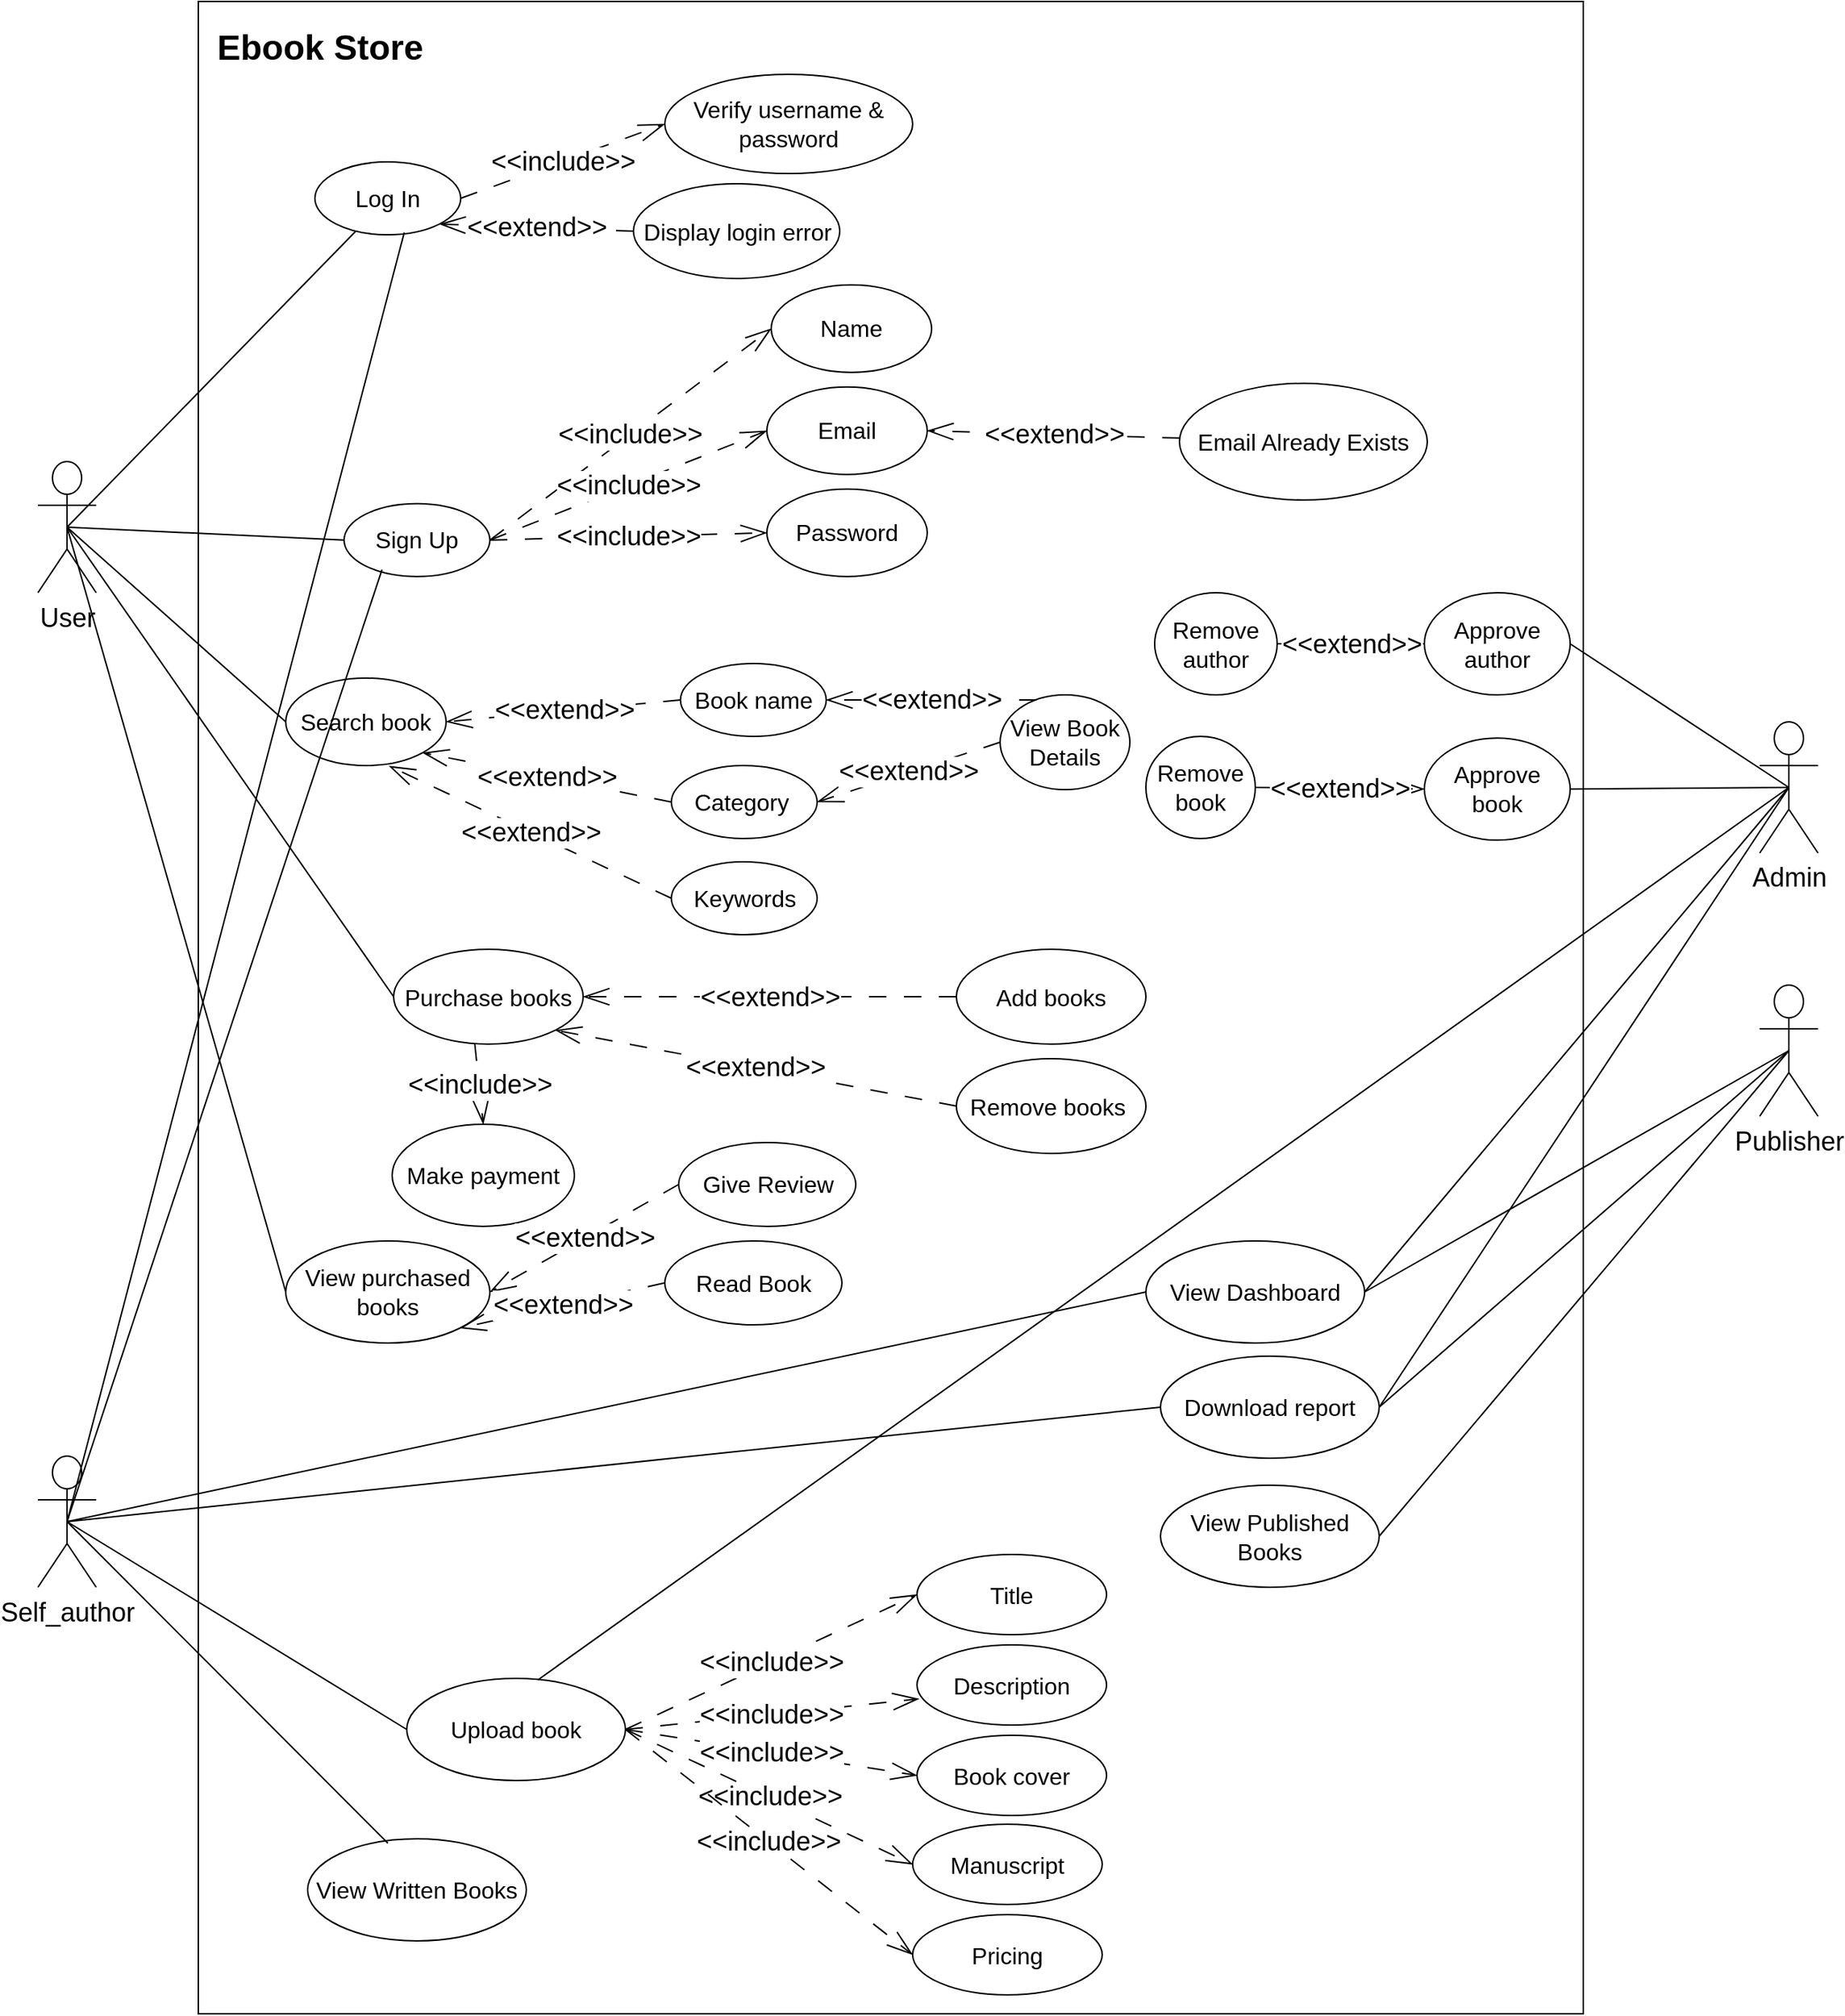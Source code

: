 <mxfile version="24.7.5">
  <diagram name="Page-1" id="ewoEDHIA1wSpUU_beEgm">
    <mxGraphModel dx="1244" dy="606" grid="1" gridSize="10" guides="1" tooltips="1" connect="1" arrows="1" fold="1" page="1" pageScale="1" pageWidth="827" pageHeight="1169" math="0" shadow="0">
      <root>
        <mxCell id="0" />
        <mxCell id="1" parent="0" />
        <mxCell id="wWqvwWIY2G9IgE8s-0Am-1" value="" style="whiteSpace=wrap;html=1;imageAspect=0;imageHeight=16;" parent="1" vertex="1">
          <mxGeometry x="150" y="170" width="950" height="1380" as="geometry" />
        </mxCell>
        <mxCell id="wWqvwWIY2G9IgE8s-0Am-3" value="Ebook Store" style="text;html=1;whiteSpace=wrap;overflow=hidden;rounded=0;fontStyle=1;spacing=3;fontSize=24;" parent="1" vertex="1">
          <mxGeometry x="160" y="180" width="220" height="30" as="geometry" />
        </mxCell>
        <mxCell id="wWqvwWIY2G9IgE8s-0Am-5" value="User" style="shape=umlActor;verticalLabelPosition=bottom;verticalAlign=top;html=1;outlineConnect=0;fontSize=18;" parent="1" vertex="1">
          <mxGeometry x="40" y="485.5" width="40" height="90" as="geometry" />
        </mxCell>
        <mxCell id="wWqvwWIY2G9IgE8s-0Am-7" value="Sign Up" style="ellipse;whiteSpace=wrap;html=1;fontSize=16;" parent="1" vertex="1">
          <mxGeometry x="250" y="514.38" width="100" height="50" as="geometry" />
        </mxCell>
        <mxCell id="wWqvwWIY2G9IgE8s-0Am-9" value="Log In" style="ellipse;whiteSpace=wrap;html=1;fontSize=16;" parent="1" vertex="1">
          <mxGeometry x="230" y="280" width="100" height="50" as="geometry" />
        </mxCell>
        <mxCell id="wWqvwWIY2G9IgE8s-0Am-10" value="Verify username &amp;amp; password" style="ellipse;whiteSpace=wrap;html=1;fontSize=16;" parent="1" vertex="1">
          <mxGeometry x="470" y="220" width="170" height="68" as="geometry" />
        </mxCell>
        <mxCell id="wWqvwWIY2G9IgE8s-0Am-11" value="Display login error" style="ellipse;whiteSpace=wrap;html=1;fontSize=16;" parent="1" vertex="1">
          <mxGeometry x="448.5" y="295" width="141.5" height="65" as="geometry" />
        </mxCell>
        <mxCell id="wWqvwWIY2G9IgE8s-0Am-13" value="&amp;lt;&amp;lt;include&amp;gt;&amp;gt;" style="endArrow=openThin;endSize=16;endFill=0;html=1;rounded=0;startFill=1;dashed=1;dashPattern=12 12;fontSize=18;entryX=0;entryY=0.5;entryDx=0;entryDy=0;exitX=1;exitY=0.5;exitDx=0;exitDy=0;strokeWidth=1;" parent="1" source="wWqvwWIY2G9IgE8s-0Am-9" target="wWqvwWIY2G9IgE8s-0Am-10" edge="1">
          <mxGeometry width="160" relative="1" as="geometry">
            <mxPoint x="320" y="329" as="sourcePoint" />
            <mxPoint x="482" y="308" as="targetPoint" />
          </mxGeometry>
        </mxCell>
        <mxCell id="wWqvwWIY2G9IgE8s-0Am-17" value="" style="endArrow=none;html=1;rounded=0;exitX=0.5;exitY=0.5;exitDx=0;exitDy=0;exitPerimeter=0;" parent="1" source="wWqvwWIY2G9IgE8s-0Am-5" target="wWqvwWIY2G9IgE8s-0Am-9" edge="1">
          <mxGeometry width="50" height="50" relative="1" as="geometry">
            <mxPoint x="60" y="388.691" as="sourcePoint" />
            <mxPoint x="160" y="308" as="targetPoint" />
          </mxGeometry>
        </mxCell>
        <mxCell id="wWqvwWIY2G9IgE8s-0Am-18" value="&amp;lt;&amp;lt;extend&amp;gt;&amp;gt;" style="endArrow=openThin;endSize=16;endFill=0;html=1;rounded=0;startFill=1;dashed=1;dashPattern=12 12;fontSize=18;entryX=1;entryY=1;entryDx=0;entryDy=0;exitX=0;exitY=0.5;exitDx=0;exitDy=0;strokeWidth=1;" parent="1" source="wWqvwWIY2G9IgE8s-0Am-11" target="wWqvwWIY2G9IgE8s-0Am-9" edge="1">
          <mxGeometry width="160" relative="1" as="geometry">
            <mxPoint x="548" y="418" as="sourcePoint" />
            <mxPoint x="398" y="489" as="targetPoint" />
          </mxGeometry>
        </mxCell>
        <mxCell id="wWqvwWIY2G9IgE8s-0Am-20" value="Email" style="ellipse;whiteSpace=wrap;html=1;fontSize=16;flipV=1;flipH=1;" parent="1" vertex="1">
          <mxGeometry x="540" y="434.38" width="110" height="60" as="geometry" />
        </mxCell>
        <mxCell id="wWqvwWIY2G9IgE8s-0Am-22" value="Name" style="ellipse;whiteSpace=wrap;html=1;fontSize=16;flipV=1;flipH=1;" parent="1" vertex="1">
          <mxGeometry x="543" y="364.38" width="110" height="60" as="geometry" />
        </mxCell>
        <mxCell id="wWqvwWIY2G9IgE8s-0Am-24" value="Password" style="ellipse;whiteSpace=wrap;html=1;fontSize=16;flipV=1;flipH=1;" parent="1" vertex="1">
          <mxGeometry x="540" y="504.38" width="110" height="60" as="geometry" />
        </mxCell>
        <mxCell id="wWqvwWIY2G9IgE8s-0Am-31" value="Publisher&lt;div style=&quot;font-size: 18px;&quot;&gt;&lt;br style=&quot;font-size: 18px;&quot;&gt;&lt;/div&gt;" style="shape=umlActor;verticalLabelPosition=bottom;verticalAlign=top;html=1;outlineConnect=0;fontSize=18;" parent="1" vertex="1">
          <mxGeometry x="1221" y="844.5" width="40" height="90" as="geometry" />
        </mxCell>
        <mxCell id="wWqvwWIY2G9IgE8s-0Am-32" value="&lt;div style=&quot;font-size: 18px;&quot;&gt;Self_author&lt;/div&gt;" style="shape=umlActor;verticalLabelPosition=bottom;verticalAlign=top;html=1;outlineConnect=0;fontSize=18;" parent="1" vertex="1">
          <mxGeometry x="40" y="1167.5" width="40" height="90" as="geometry" />
        </mxCell>
        <mxCell id="wWqvwWIY2G9IgE8s-0Am-33" value="&lt;div style=&quot;font-size: 18px;&quot;&gt;Admin&lt;/div&gt;" style="shape=umlActor;verticalLabelPosition=bottom;verticalAlign=top;html=1;outlineConnect=0;fontSize=18;" parent="1" vertex="1">
          <mxGeometry x="1221" y="664" width="40" height="90" as="geometry" />
        </mxCell>
        <mxCell id="wWqvwWIY2G9IgE8s-0Am-36" value="Search book" style="ellipse;whiteSpace=wrap;html=1;fontSize=16;" parent="1" vertex="1">
          <mxGeometry x="210" y="634" width="110" height="60" as="geometry" />
        </mxCell>
        <mxCell id="wWqvwWIY2G9IgE8s-0Am-37" value="Book name" style="ellipse;whiteSpace=wrap;html=1;fontSize=16;flipV=0;" parent="1" vertex="1">
          <mxGeometry x="480.75" y="624" width="100" height="50" as="geometry" />
        </mxCell>
        <mxCell id="wWqvwWIY2G9IgE8s-0Am-39" value="Keywords" style="ellipse;whiteSpace=wrap;html=1;fontSize=16;flipV=0;" parent="1" vertex="1">
          <mxGeometry x="474.5" y="760" width="100" height="50" as="geometry" />
        </mxCell>
        <mxCell id="wWqvwWIY2G9IgE8s-0Am-40" value="Category&amp;nbsp;" style="ellipse;whiteSpace=wrap;html=1;fontSize=16;flipV=0;" parent="1" vertex="1">
          <mxGeometry x="474.5" y="694" width="100" height="50" as="geometry" />
        </mxCell>
        <mxCell id="wWqvwWIY2G9IgE8s-0Am-41" value="Make payment" style="ellipse;whiteSpace=wrap;html=1;fontSize=16;" parent="1" vertex="1">
          <mxGeometry x="283" y="940" width="125" height="70" as="geometry" />
        </mxCell>
        <mxCell id="wWqvwWIY2G9IgE8s-0Am-42" value="Purchase books" style="ellipse;whiteSpace=wrap;html=1;fontSize=16;" parent="1" vertex="1">
          <mxGeometry x="284" y="820" width="130" height="65" as="geometry" />
        </mxCell>
        <mxCell id="wWqvwWIY2G9IgE8s-0Am-43" value="View purchased books" style="ellipse;whiteSpace=wrap;html=1;fontSize=16;" parent="1" vertex="1">
          <mxGeometry x="210" y="1020.0" width="140" height="70" as="geometry" />
        </mxCell>
        <mxCell id="wWqvwWIY2G9IgE8s-0Am-44" value="Give Review" style="ellipse;whiteSpace=wrap;html=1;fontSize=16;" parent="1" vertex="1">
          <mxGeometry x="479.5" y="952.5" width="121.5" height="57.5" as="geometry" />
        </mxCell>
        <mxCell id="wWqvwWIY2G9IgE8s-0Am-48" value="View Dashboard" style="ellipse;whiteSpace=wrap;html=1;fontSize=16;" parent="1" vertex="1">
          <mxGeometry x="800" y="1020" width="150" height="70" as="geometry" />
        </mxCell>
        <mxCell id="wWqvwWIY2G9IgE8s-0Am-49" value="Download report" style="ellipse;whiteSpace=wrap;html=1;fontSize=16;" parent="1" vertex="1">
          <mxGeometry x="810" y="1099" width="150" height="70" as="geometry" />
        </mxCell>
        <mxCell id="wWqvwWIY2G9IgE8s-0Am-50" value="Approve author" style="ellipse;whiteSpace=wrap;html=1;fontSize=16;" parent="1" vertex="1">
          <mxGeometry x="991" y="575.5" width="100" height="70" as="geometry" />
        </mxCell>
        <mxCell id="wWqvwWIY2G9IgE8s-0Am-51" value="Approve book" style="ellipse;whiteSpace=wrap;html=1;fontSize=16;" parent="1" vertex="1">
          <mxGeometry x="991" y="675.12" width="100" height="70" as="geometry" />
        </mxCell>
        <mxCell id="wWqvwWIY2G9IgE8s-0Am-53" value="Remove author" style="ellipse;whiteSpace=wrap;html=1;fontSize=16;" parent="1" vertex="1">
          <mxGeometry x="806" y="575.5" width="84" height="70" as="geometry" />
        </mxCell>
        <mxCell id="wWqvwWIY2G9IgE8s-0Am-54" value="Remove book" style="ellipse;whiteSpace=wrap;html=1;fontSize=16;" parent="1" vertex="1">
          <mxGeometry x="800" y="674" width="75" height="70" as="geometry" />
        </mxCell>
        <mxCell id="wWqvwWIY2G9IgE8s-0Am-55" value="Title" style="ellipse;whiteSpace=wrap;html=1;fontSize=16;" parent="1" vertex="1">
          <mxGeometry x="643" y="1235" width="130" height="55" as="geometry" />
        </mxCell>
        <mxCell id="wWqvwWIY2G9IgE8s-0Am-57" value="Description" style="ellipse;whiteSpace=wrap;html=1;fontSize=16;" parent="1" vertex="1">
          <mxGeometry x="643" y="1297" width="130" height="55" as="geometry" />
        </mxCell>
        <mxCell id="wWqvwWIY2G9IgE8s-0Am-58" value="Book cover" style="ellipse;whiteSpace=wrap;html=1;fontSize=16;" parent="1" vertex="1">
          <mxGeometry x="643" y="1359" width="130" height="55" as="geometry" />
        </mxCell>
        <mxCell id="wWqvwWIY2G9IgE8s-0Am-59" value="Manuscript" style="ellipse;whiteSpace=wrap;html=1;fontSize=16;" parent="1" vertex="1">
          <mxGeometry x="640" y="1420" width="130" height="55" as="geometry" />
        </mxCell>
        <mxCell id="wWqvwWIY2G9IgE8s-0Am-62" value="Pricing" style="ellipse;whiteSpace=wrap;html=1;fontSize=16;" parent="1" vertex="1">
          <mxGeometry x="640" y="1482" width="130" height="55" as="geometry" />
        </mxCell>
        <mxCell id="wWqvwWIY2G9IgE8s-0Am-63" value="" style="endArrow=none;html=1;rounded=0;entryX=0;entryY=0.5;entryDx=0;entryDy=0;exitX=0.5;exitY=0.5;exitDx=0;exitDy=0;exitPerimeter=0;" parent="1" source="wWqvwWIY2G9IgE8s-0Am-5" target="wWqvwWIY2G9IgE8s-0Am-7" edge="1">
          <mxGeometry width="50" height="50" relative="1" as="geometry">
            <mxPoint x="60" y="399" as="sourcePoint" />
            <mxPoint x="224" y="353" as="targetPoint" />
          </mxGeometry>
        </mxCell>
        <mxCell id="wWqvwWIY2G9IgE8s-0Am-65" value="&amp;lt;&amp;lt;include&amp;gt;&amp;gt;" style="endArrow=openThin;endSize=16;endFill=0;html=1;rounded=0;startFill=1;dashed=1;dashPattern=12 12;fontSize=18;entryX=0;entryY=0.5;entryDx=0;entryDy=0;exitX=1;exitY=0.5;exitDx=0;exitDy=0;strokeWidth=1;" parent="1" source="wWqvwWIY2G9IgE8s-0Am-7" target="wWqvwWIY2G9IgE8s-0Am-22" edge="1">
          <mxGeometry width="160" relative="1" as="geometry">
            <mxPoint x="385" y="496.88" as="sourcePoint" />
            <mxPoint x="545" y="426.88" as="targetPoint" />
          </mxGeometry>
        </mxCell>
        <mxCell id="wWqvwWIY2G9IgE8s-0Am-67" value="&amp;lt;&amp;lt;include&amp;gt;&amp;gt;" style="endArrow=openThin;endSize=16;endFill=0;html=1;rounded=0;startFill=1;dashed=1;dashPattern=12 12;fontSize=18;entryX=0;entryY=0.5;entryDx=0;entryDy=0;exitX=1;exitY=0.5;exitDx=0;exitDy=0;strokeWidth=1;" parent="1" source="wWqvwWIY2G9IgE8s-0Am-7" target="wWqvwWIY2G9IgE8s-0Am-20" edge="1">
          <mxGeometry width="160" relative="1" as="geometry">
            <mxPoint x="285" y="474.88" as="sourcePoint" />
            <mxPoint x="535" y="489.88" as="targetPoint" />
          </mxGeometry>
        </mxCell>
        <mxCell id="wWqvwWIY2G9IgE8s-0Am-68" value="&amp;lt;&amp;lt;include&amp;gt;&amp;gt;" style="endArrow=openThin;endSize=16;endFill=0;html=1;rounded=0;startFill=1;dashed=1;dashPattern=12 12;fontSize=18;entryX=0;entryY=0.5;entryDx=0;entryDy=0;exitX=1;exitY=0.5;exitDx=0;exitDy=0;strokeWidth=1;" parent="1" source="wWqvwWIY2G9IgE8s-0Am-7" target="wWqvwWIY2G9IgE8s-0Am-24" edge="1">
          <mxGeometry width="160" relative="1" as="geometry">
            <mxPoint x="275" y="511.38" as="sourcePoint" />
            <mxPoint x="525" y="604.38" as="targetPoint" />
          </mxGeometry>
        </mxCell>
        <mxCell id="wWqvwWIY2G9IgE8s-0Am-69" value="Email Already Exists" style="ellipse;whiteSpace=wrap;html=1;fontSize=16;" parent="1" vertex="1">
          <mxGeometry x="823" y="431.88" width="170" height="80" as="geometry" />
        </mxCell>
        <mxCell id="wWqvwWIY2G9IgE8s-0Am-70" value="&amp;lt;&amp;lt;extend&amp;gt;&amp;gt;" style="endArrow=openThin;endSize=16;endFill=0;html=1;rounded=0;startFill=1;dashed=1;dashPattern=12 12;fontSize=18;entryX=1;entryY=0.5;entryDx=0;entryDy=0;" parent="1" source="wWqvwWIY2G9IgE8s-0Am-69" target="wWqvwWIY2G9IgE8s-0Am-20" edge="1">
          <mxGeometry width="160" relative="1" as="geometry">
            <mxPoint x="800" y="486.88" as="sourcePoint" />
            <mxPoint x="650" y="487.88" as="targetPoint" />
          </mxGeometry>
        </mxCell>
        <mxCell id="wWqvwWIY2G9IgE8s-0Am-71" value="" style="endArrow=none;html=1;rounded=0;entryX=0;entryY=0.5;entryDx=0;entryDy=0;exitX=0.5;exitY=0.5;exitDx=0;exitDy=0;exitPerimeter=0;" parent="1" source="wWqvwWIY2G9IgE8s-0Am-5" target="wWqvwWIY2G9IgE8s-0Am-36" edge="1">
          <mxGeometry width="50" height="50" relative="1" as="geometry">
            <mxPoint x="85" y="500" as="sourcePoint" />
            <mxPoint x="215" y="528" as="targetPoint" />
          </mxGeometry>
        </mxCell>
        <mxCell id="wWqvwWIY2G9IgE8s-0Am-72" value="&amp;lt;&amp;lt;extend&amp;gt;&amp;gt;" style="endArrow=openThin;endSize=16;endFill=0;html=1;rounded=0;startFill=1;dashed=1;dashPattern=12 12;fontSize=18;entryX=1;entryY=0.5;entryDx=0;entryDy=0;exitX=0;exitY=0.5;exitDx=0;exitDy=0;" parent="1" source="wWqvwWIY2G9IgE8s-0Am-37" target="wWqvwWIY2G9IgE8s-0Am-36" edge="1">
          <mxGeometry width="160" relative="1" as="geometry">
            <mxPoint x="542" y="764.38" as="sourcePoint" />
            <mxPoint x="365" y="737.38" as="targetPoint" />
          </mxGeometry>
        </mxCell>
        <mxCell id="wWqvwWIY2G9IgE8s-0Am-73" value="&amp;lt;&amp;lt;extend&amp;gt;&amp;gt;" style="endArrow=openThin;endSize=16;endFill=0;html=1;rounded=0;startFill=1;dashed=1;dashPattern=12 12;fontSize=18;entryX=1;entryY=1;entryDx=0;entryDy=0;exitX=0;exitY=0.5;exitDx=0;exitDy=0;" parent="1" source="wWqvwWIY2G9IgE8s-0Am-40" target="wWqvwWIY2G9IgE8s-0Am-36" edge="1">
          <mxGeometry width="160" relative="1" as="geometry">
            <mxPoint x="455" y="891.38" as="sourcePoint" />
            <mxPoint x="365" y="844.38" as="targetPoint" />
          </mxGeometry>
        </mxCell>
        <mxCell id="wWqvwWIY2G9IgE8s-0Am-74" value="&amp;lt;&amp;lt;extend&amp;gt;&amp;gt;" style="endArrow=openThin;endSize=16;endFill=0;html=1;rounded=0;startFill=1;dashed=1;dashPattern=12 12;fontSize=18;entryX=0.645;entryY=1.006;entryDx=0;entryDy=0;exitX=0;exitY=0.5;exitDx=0;exitDy=0;entryPerimeter=0;" parent="1" source="wWqvwWIY2G9IgE8s-0Am-39" target="wWqvwWIY2G9IgE8s-0Am-36" edge="1">
          <mxGeometry width="160" relative="1" as="geometry">
            <mxPoint x="435" y="932.38" as="sourcePoint" />
            <mxPoint x="329" y="848.38" as="targetPoint" />
          </mxGeometry>
        </mxCell>
        <mxCell id="wWqvwWIY2G9IgE8s-0Am-75" value="Add books" style="ellipse;whiteSpace=wrap;html=1;fontSize=16;" parent="1" vertex="1">
          <mxGeometry x="670" y="820" width="130" height="65" as="geometry" />
        </mxCell>
        <mxCell id="wWqvwWIY2G9IgE8s-0Am-76" value="Remove books&amp;nbsp;" style="ellipse;whiteSpace=wrap;html=1;fontSize=16;" parent="1" vertex="1">
          <mxGeometry x="670" y="895" width="130" height="65" as="geometry" />
        </mxCell>
        <mxCell id="wWqvwWIY2G9IgE8s-0Am-77" value="&amp;lt;&amp;lt;extend&amp;gt;&amp;gt;" style="endArrow=openThin;endSize=16;endFill=0;html=1;rounded=0;startFill=1;dashed=1;dashPattern=12 12;fontSize=18;entryX=1;entryY=0.5;entryDx=0;entryDy=0;exitX=0;exitY=0.5;exitDx=0;exitDy=0;" parent="1" source="wWqvwWIY2G9IgE8s-0Am-75" target="wWqvwWIY2G9IgE8s-0Am-42" edge="1">
          <mxGeometry width="160" relative="1" as="geometry">
            <mxPoint x="959" y="1200" as="sourcePoint" />
            <mxPoint x="800" y="1020.0" as="targetPoint" />
          </mxGeometry>
        </mxCell>
        <mxCell id="wWqvwWIY2G9IgE8s-0Am-78" value="&amp;lt;&amp;lt;extend&amp;gt;&amp;gt;" style="endArrow=openThin;endSize=16;endFill=0;html=1;rounded=0;startFill=1;dashed=1;dashPattern=12 12;fontSize=18;entryX=1;entryY=1;entryDx=0;entryDy=0;exitX=0;exitY=0.5;exitDx=0;exitDy=0;" parent="1" source="wWqvwWIY2G9IgE8s-0Am-76" target="wWqvwWIY2G9IgE8s-0Am-42" edge="1">
          <mxGeometry width="160" relative="1" as="geometry">
            <mxPoint x="555" y="1150" as="sourcePoint" />
            <mxPoint x="395" y="1150" as="targetPoint" />
          </mxGeometry>
        </mxCell>
        <mxCell id="wWqvwWIY2G9IgE8s-0Am-79" value="" style="endArrow=none;html=1;rounded=0;entryX=0;entryY=0.5;entryDx=0;entryDy=0;exitX=0.5;exitY=0.5;exitDx=0;exitDy=0;exitPerimeter=0;" parent="1" source="wWqvwWIY2G9IgE8s-0Am-5" target="wWqvwWIY2G9IgE8s-0Am-42" edge="1">
          <mxGeometry width="50" height="50" relative="1" as="geometry">
            <mxPoint x="75" y="600" as="sourcePoint" />
            <mxPoint x="200" y="733" as="targetPoint" />
          </mxGeometry>
        </mxCell>
        <mxCell id="wWqvwWIY2G9IgE8s-0Am-80" value="&amp;lt;&amp;lt;include&amp;gt;&amp;gt;" style="endArrow=openThin;endSize=16;endFill=0;html=1;rounded=0;startFill=1;dashed=1;dashPattern=12 12;fontSize=18;entryX=0.5;entryY=0;entryDx=0;entryDy=0;exitX=0.428;exitY=0.995;exitDx=0;exitDy=0;strokeWidth=1;exitPerimeter=0;" parent="1" source="wWqvwWIY2G9IgE8s-0Am-42" target="wWqvwWIY2G9IgE8s-0Am-41" edge="1">
          <mxGeometry width="160" relative="1" as="geometry">
            <mxPoint x="380" y="1252" as="sourcePoint" />
            <mxPoint x="570" y="1239" as="targetPoint" />
          </mxGeometry>
        </mxCell>
        <mxCell id="wWqvwWIY2G9IgE8s-0Am-82" value="" style="endArrow=none;html=1;rounded=0;entryX=0;entryY=0.5;entryDx=0;entryDy=0;exitX=0.5;exitY=0.5;exitDx=0;exitDy=0;exitPerimeter=0;" parent="1" source="wWqvwWIY2G9IgE8s-0Am-5" target="wWqvwWIY2G9IgE8s-0Am-43" edge="1">
          <mxGeometry width="50" height="50" relative="1" as="geometry">
            <mxPoint x="-15.004" y="487" as="sourcePoint" />
            <mxPoint x="148.05" y="920" as="targetPoint" />
          </mxGeometry>
        </mxCell>
        <mxCell id="wWqvwWIY2G9IgE8s-0Am-88" value="&amp;lt;&amp;lt;extend&amp;gt;&amp;gt;" style="endArrow=openThin;endSize=16;endFill=0;html=1;rounded=0;startFill=1;dashed=1;dashPattern=12 12;fontSize=18;entryX=1;entryY=0.5;entryDx=0;entryDy=0;exitX=0;exitY=0.5;exitDx=0;exitDy=0;" parent="1" source="wWqvwWIY2G9IgE8s-0Am-44" target="wWqvwWIY2G9IgE8s-0Am-43" edge="1">
          <mxGeometry width="160" relative="1" as="geometry">
            <mxPoint x="589" y="1100.5" as="sourcePoint" />
            <mxPoint x="440" y="1069.5" as="targetPoint" />
          </mxGeometry>
        </mxCell>
        <mxCell id="wWqvwWIY2G9IgE8s-0Am-94" value="" style="endArrow=none;html=1;rounded=0;exitX=0.5;exitY=0.5;exitDx=0;exitDy=0;exitPerimeter=0;entryX=0.613;entryY=0.967;entryDx=0;entryDy=0;entryPerimeter=0;" parent="1" source="wWqvwWIY2G9IgE8s-0Am-32" target="wWqvwWIY2G9IgE8s-0Am-9" edge="1">
          <mxGeometry width="50" height="50" relative="1" as="geometry">
            <mxPoint x="70" y="541" as="sourcePoint" />
            <mxPoint x="220" y="368" as="targetPoint" />
          </mxGeometry>
        </mxCell>
        <mxCell id="wWqvwWIY2G9IgE8s-0Am-95" value="" style="endArrow=none;html=1;rounded=0;exitX=0.5;exitY=0.5;exitDx=0;exitDy=0;exitPerimeter=0;entryX=0.26;entryY=0.906;entryDx=0;entryDy=0;entryPerimeter=0;" parent="1" source="wWqvwWIY2G9IgE8s-0Am-32" target="wWqvwWIY2G9IgE8s-0Am-7" edge="1">
          <mxGeometry width="50" height="50" relative="1" as="geometry">
            <mxPoint x="70" y="1245" as="sourcePoint" />
            <mxPoint x="301" y="338" as="targetPoint" />
          </mxGeometry>
        </mxCell>
        <mxCell id="wWqvwWIY2G9IgE8s-0Am-96" value="Upload book" style="ellipse;whiteSpace=wrap;html=1;fontSize=16;" parent="1" vertex="1">
          <mxGeometry x="293" y="1320" width="150" height="70" as="geometry" />
        </mxCell>
        <mxCell id="wWqvwWIY2G9IgE8s-0Am-97" value="&amp;lt;&amp;lt;include&amp;gt;&amp;gt;" style="endArrow=openThin;endSize=16;endFill=0;html=1;rounded=0;startFill=1;dashed=1;dashPattern=12 12;fontSize=18;entryX=0;entryY=0.5;entryDx=0;entryDy=0;exitX=1;exitY=0.5;exitDx=0;exitDy=0;strokeWidth=1;" parent="1" source="wWqvwWIY2G9IgE8s-0Am-96" target="wWqvwWIY2G9IgE8s-0Am-55" edge="1">
          <mxGeometry width="160" relative="1" as="geometry">
            <mxPoint x="565.75" y="1390" as="sourcePoint" />
            <mxPoint x="1000.75" y="1411" as="targetPoint" />
          </mxGeometry>
        </mxCell>
        <mxCell id="wWqvwWIY2G9IgE8s-0Am-98" value="&amp;lt;&amp;lt;include&amp;gt;&amp;gt;" style="endArrow=openThin;endSize=16;endFill=0;html=1;rounded=0;startFill=1;dashed=1;dashPattern=12 12;fontSize=18;entryX=0.01;entryY=0.673;entryDx=0;entryDy=0;exitX=1;exitY=0.5;exitDx=0;exitDy=0;strokeWidth=1;entryPerimeter=0;" parent="1" source="wWqvwWIY2G9IgE8s-0Am-96" target="wWqvwWIY2G9IgE8s-0Am-57" edge="1">
          <mxGeometry width="160" relative="1" as="geometry">
            <mxPoint x="493" y="1592" as="sourcePoint" />
            <mxPoint x="583" y="1475" as="targetPoint" />
          </mxGeometry>
        </mxCell>
        <mxCell id="wWqvwWIY2G9IgE8s-0Am-100" value="&amp;lt;&amp;lt;include&amp;gt;&amp;gt;" style="endArrow=openThin;endSize=16;endFill=0;html=1;rounded=0;startFill=1;dashed=1;dashPattern=12 12;fontSize=18;entryX=0;entryY=0.5;entryDx=0;entryDy=0;exitX=1;exitY=0.5;exitDx=0;exitDy=0;strokeWidth=1;" parent="1" source="wWqvwWIY2G9IgE8s-0Am-96" target="wWqvwWIY2G9IgE8s-0Am-58" edge="1">
          <mxGeometry width="160" relative="1" as="geometry">
            <mxPoint x="388" y="1473" as="sourcePoint" />
            <mxPoint x="508" y="1507" as="targetPoint" />
          </mxGeometry>
        </mxCell>
        <mxCell id="wWqvwWIY2G9IgE8s-0Am-101" value="&amp;lt;&amp;lt;include&amp;gt;&amp;gt;" style="endArrow=openThin;endSize=16;endFill=0;html=1;rounded=0;startFill=1;dashed=1;dashPattern=12 12;fontSize=18;entryX=0;entryY=0.5;entryDx=0;entryDy=0;exitX=1;exitY=0.5;exitDx=0;exitDy=0;strokeWidth=1;" parent="1" source="wWqvwWIY2G9IgE8s-0Am-96" target="wWqvwWIY2G9IgE8s-0Am-59" edge="1">
          <mxGeometry width="160" relative="1" as="geometry">
            <mxPoint x="403" y="1462" as="sourcePoint" />
            <mxPoint x="523" y="1562" as="targetPoint" />
          </mxGeometry>
        </mxCell>
        <mxCell id="wWqvwWIY2G9IgE8s-0Am-102" value="&amp;lt;&amp;lt;include&amp;gt;&amp;gt;" style="endArrow=openThin;endSize=16;endFill=0;html=1;rounded=0;startFill=1;dashed=1;dashPattern=12 12;fontSize=18;entryX=0;entryY=0.5;entryDx=0;entryDy=0;exitX=1;exitY=0.5;exitDx=0;exitDy=0;strokeWidth=1;" parent="1" source="wWqvwWIY2G9IgE8s-0Am-96" target="wWqvwWIY2G9IgE8s-0Am-62" edge="1">
          <mxGeometry width="160" relative="1" as="geometry">
            <mxPoint x="383" y="1463" as="sourcePoint" />
            <mxPoint x="503" y="1628" as="targetPoint" />
          </mxGeometry>
        </mxCell>
        <mxCell id="wWqvwWIY2G9IgE8s-0Am-103" value="" style="endArrow=none;html=1;rounded=0;exitX=0.5;exitY=0.5;exitDx=0;exitDy=0;exitPerimeter=0;entryX=0;entryY=0.5;entryDx=0;entryDy=0;" parent="1" source="wWqvwWIY2G9IgE8s-0Am-32" target="wWqvwWIY2G9IgE8s-0Am-96" edge="1">
          <mxGeometry width="50" height="50" relative="1" as="geometry">
            <mxPoint x="70" y="1222.5" as="sourcePoint" />
            <mxPoint x="286" y="507.5" as="targetPoint" />
          </mxGeometry>
        </mxCell>
        <mxCell id="wWqvwWIY2G9IgE8s-0Am-105" value="" style="endArrow=none;html=1;rounded=0;entryX=1;entryY=0.5;entryDx=0;entryDy=0;exitX=0.5;exitY=0.5;exitDx=0;exitDy=0;exitPerimeter=0;" parent="1" source="wWqvwWIY2G9IgE8s-0Am-33" target="wWqvwWIY2G9IgE8s-0Am-48" edge="1">
          <mxGeometry width="50" height="50" relative="1" as="geometry">
            <mxPoint x="1220" y="916.5" as="sourcePoint" />
            <mxPoint x="1410" y="1404.5" as="targetPoint" />
          </mxGeometry>
        </mxCell>
        <mxCell id="wWqvwWIY2G9IgE8s-0Am-106" value="" style="endArrow=none;html=1;rounded=0;entryX=1;entryY=0.5;entryDx=0;entryDy=0;exitX=0.5;exitY=0.5;exitDx=0;exitDy=0;exitPerimeter=0;" parent="1" source="wWqvwWIY2G9IgE8s-0Am-33" target="wWqvwWIY2G9IgE8s-0Am-49" edge="1">
          <mxGeometry width="50" height="50" relative="1" as="geometry">
            <mxPoint x="1210" y="840" as="sourcePoint" />
            <mxPoint x="960" y="1059" as="targetPoint" />
          </mxGeometry>
        </mxCell>
        <mxCell id="wWqvwWIY2G9IgE8s-0Am-107" value="" style="endArrow=none;html=1;rounded=0;entryX=1;entryY=0.5;entryDx=0;entryDy=0;exitX=0.5;exitY=0.5;exitDx=0;exitDy=0;exitPerimeter=0;" parent="1" source="wWqvwWIY2G9IgE8s-0Am-31" target="wWqvwWIY2G9IgE8s-0Am-48" edge="1">
          <mxGeometry width="50" height="50" relative="1" as="geometry">
            <mxPoint x="1290" y="820" as="sourcePoint" />
            <mxPoint x="960" y="1153" as="targetPoint" />
          </mxGeometry>
        </mxCell>
        <mxCell id="wWqvwWIY2G9IgE8s-0Am-108" value="" style="endArrow=none;html=1;rounded=0;entryX=1;entryY=0.5;entryDx=0;entryDy=0;exitX=0.5;exitY=0.5;exitDx=0;exitDy=0;exitPerimeter=0;" parent="1" source="wWqvwWIY2G9IgE8s-0Am-31" target="wWqvwWIY2G9IgE8s-0Am-49" edge="1">
          <mxGeometry width="50" height="50" relative="1" as="geometry">
            <mxPoint x="1300" y="1167.5" as="sourcePoint" />
            <mxPoint x="970" y="1226.5" as="targetPoint" />
          </mxGeometry>
        </mxCell>
        <mxCell id="wWqvwWIY2G9IgE8s-0Am-110" value="&amp;lt;&amp;lt;extend&amp;gt;&amp;gt;" style="endArrow=openThin;endSize=16;endFill=0;html=1;rounded=0;startFill=1;dashed=1;dashPattern=12 12;fontSize=18;entryX=0;entryY=0.5;entryDx=0;entryDy=0;exitX=1;exitY=0.5;exitDx=0;exitDy=0;" parent="1" source="wWqvwWIY2G9IgE8s-0Am-53" target="wWqvwWIY2G9IgE8s-0Am-50" edge="1">
          <mxGeometry width="160" relative="1" as="geometry">
            <mxPoint x="1394" y="533" as="sourcePoint" />
            <mxPoint x="1221" y="528" as="targetPoint" />
          </mxGeometry>
        </mxCell>
        <mxCell id="wWqvwWIY2G9IgE8s-0Am-111" value="&amp;lt;&amp;lt;extend&amp;gt;&amp;gt;" style="endArrow=openThin;endSize=16;endFill=0;html=1;rounded=0;startFill=1;dashed=1;dashPattern=12 12;fontSize=18;entryX=0;entryY=0.5;entryDx=0;entryDy=0;exitX=1;exitY=0.5;exitDx=0;exitDy=0;" parent="1" source="wWqvwWIY2G9IgE8s-0Am-54" target="wWqvwWIY2G9IgE8s-0Am-51" edge="1">
          <mxGeometry width="160" relative="1" as="geometry">
            <mxPoint x="974" y="842.5" as="sourcePoint" />
            <mxPoint x="801" y="837.5" as="targetPoint" />
          </mxGeometry>
        </mxCell>
        <mxCell id="wWqvwWIY2G9IgE8s-0Am-112" value="" style="endArrow=none;html=1;rounded=0;exitX=0.5;exitY=0.5;exitDx=0;exitDy=0;exitPerimeter=0;entryX=0;entryY=0.5;entryDx=0;entryDy=0;" parent="1" source="wWqvwWIY2G9IgE8s-0Am-32" target="wWqvwWIY2G9IgE8s-0Am-48" edge="1">
          <mxGeometry width="50" height="50" relative="1" as="geometry">
            <mxPoint x="70" y="1223" as="sourcePoint" />
            <mxPoint x="286" y="570" as="targetPoint" />
          </mxGeometry>
        </mxCell>
        <mxCell id="wWqvwWIY2G9IgE8s-0Am-113" value="" style="endArrow=none;html=1;rounded=0;exitX=0.5;exitY=0.5;exitDx=0;exitDy=0;exitPerimeter=0;entryX=0;entryY=0.5;entryDx=0;entryDy=0;" parent="1" source="wWqvwWIY2G9IgE8s-0Am-32" target="wWqvwWIY2G9IgE8s-0Am-49" edge="1">
          <mxGeometry width="50" height="50" relative="1" as="geometry">
            <mxPoint x="70" y="1223" as="sourcePoint" />
            <mxPoint x="810" y="1059" as="targetPoint" />
          </mxGeometry>
        </mxCell>
        <mxCell id="wWqvwWIY2G9IgE8s-0Am-114" value="" style="endArrow=none;html=1;rounded=0;entryX=1;entryY=0.5;entryDx=0;entryDy=0;exitX=0.5;exitY=0.5;exitDx=0;exitDy=0;exitPerimeter=0;" parent="1" source="wWqvwWIY2G9IgE8s-0Am-33" target="wWqvwWIY2G9IgE8s-0Am-50" edge="1">
          <mxGeometry width="50" height="50" relative="1" as="geometry">
            <mxPoint x="1251" y="719" as="sourcePoint" />
            <mxPoint x="1030" y="890" as="targetPoint" />
          </mxGeometry>
        </mxCell>
        <mxCell id="wWqvwWIY2G9IgE8s-0Am-115" value="" style="endArrow=none;html=1;rounded=0;entryX=1;entryY=0.5;entryDx=0;entryDy=0;exitX=0.5;exitY=0.5;exitDx=0;exitDy=0;exitPerimeter=0;" parent="1" source="wWqvwWIY2G9IgE8s-0Am-33" target="wWqvwWIY2G9IgE8s-0Am-51" edge="1">
          <mxGeometry width="50" height="50" relative="1" as="geometry">
            <mxPoint x="1140" y="740" as="sourcePoint" />
            <mxPoint x="1030" y="890" as="targetPoint" />
          </mxGeometry>
        </mxCell>
        <mxCell id="VfW_FYXd1aemGToKWtEz-1" value="" style="endArrow=none;html=1;rounded=0;entryX=0.6;entryY=0.014;entryDx=0;entryDy=0;exitX=0.5;exitY=0.5;exitDx=0;exitDy=0;exitPerimeter=0;entryPerimeter=0;" parent="1" source="wWqvwWIY2G9IgE8s-0Am-33" target="wWqvwWIY2G9IgE8s-0Am-96" edge="1">
          <mxGeometry width="50" height="50" relative="1" as="geometry">
            <mxPoint x="1251" y="719" as="sourcePoint" />
            <mxPoint x="940" y="1005" as="targetPoint" />
          </mxGeometry>
        </mxCell>
        <mxCell id="wN9utnGlaQvAO8IS5gMv-1" value="View Written Books" style="ellipse;whiteSpace=wrap;html=1;fontSize=16;" parent="1" vertex="1">
          <mxGeometry x="225" y="1430" width="150" height="70" as="geometry" />
        </mxCell>
        <mxCell id="wN9utnGlaQvAO8IS5gMv-2" value="Read Book" style="ellipse;whiteSpace=wrap;html=1;fontSize=16;" parent="1" vertex="1">
          <mxGeometry x="470" y="1020" width="121.5" height="57.5" as="geometry" />
        </mxCell>
        <mxCell id="wN9utnGlaQvAO8IS5gMv-3" value="&amp;lt;&amp;lt;extend&amp;gt;&amp;gt;" style="endArrow=openThin;endSize=16;endFill=0;html=1;rounded=0;startFill=1;dashed=1;dashPattern=12 12;fontSize=18;entryX=1;entryY=1;entryDx=0;entryDy=0;exitX=0;exitY=0.5;exitDx=0;exitDy=0;" parent="1" source="wN9utnGlaQvAO8IS5gMv-2" target="wWqvwWIY2G9IgE8s-0Am-43" edge="1">
          <mxGeometry width="160" relative="1" as="geometry">
            <mxPoint x="489" y="991" as="sourcePoint" />
            <mxPoint x="360" y="1065" as="targetPoint" />
          </mxGeometry>
        </mxCell>
        <mxCell id="wN9utnGlaQvAO8IS5gMv-4" value="" style="endArrow=none;html=1;rounded=0;exitX=0.5;exitY=0.5;exitDx=0;exitDy=0;exitPerimeter=0;entryX=0.367;entryY=0.043;entryDx=0;entryDy=0;entryPerimeter=0;" parent="1" source="wWqvwWIY2G9IgE8s-0Am-32" target="wN9utnGlaQvAO8IS5gMv-1" edge="1">
          <mxGeometry width="50" height="50" relative="1" as="geometry">
            <mxPoint x="70" y="1223" as="sourcePoint" />
            <mxPoint x="303" y="1315" as="targetPoint" />
          </mxGeometry>
        </mxCell>
        <mxCell id="wN9utnGlaQvAO8IS5gMv-5" value="" style="endArrow=none;html=1;rounded=0;exitX=1;exitY=0.5;exitDx=0;exitDy=0;entryX=0.5;entryY=0.5;entryDx=0;entryDy=0;entryPerimeter=0;" parent="1" source="wN9utnGlaQvAO8IS5gMv-6" target="wWqvwWIY2G9IgE8s-0Am-31" edge="1">
          <mxGeometry width="50" height="50" relative="1" as="geometry">
            <mxPoint x="1051" y="1163" as="sourcePoint" />
            <mxPoint x="1261" y="1420" as="targetPoint" />
          </mxGeometry>
        </mxCell>
        <mxCell id="wN9utnGlaQvAO8IS5gMv-6" value="View Published Books" style="ellipse;whiteSpace=wrap;html=1;fontSize=16;" parent="1" vertex="1">
          <mxGeometry x="810" y="1187.5" width="150" height="70" as="geometry" />
        </mxCell>
        <mxCell id="cl-K6dVOTJRqZoK_zIlz-1" value="View Book&lt;div&gt;Details&lt;/div&gt;" style="ellipse;whiteSpace=wrap;html=1;fontSize=16;" parent="1" vertex="1">
          <mxGeometry x="700" y="645.5" width="89" height="65" as="geometry" />
        </mxCell>
        <mxCell id="cl-K6dVOTJRqZoK_zIlz-2" value="&amp;lt;&amp;lt;extend&amp;gt;&amp;gt;" style="endArrow=openThin;endSize=16;endFill=0;html=1;rounded=0;startFill=1;dashed=1;dashPattern=12 12;fontSize=18;entryX=1;entryY=0.5;entryDx=0;entryDy=0;exitX=0.281;exitY=0.054;exitDx=0;exitDy=0;exitPerimeter=0;" parent="1" source="cl-K6dVOTJRqZoK_zIlz-1" target="wWqvwWIY2G9IgE8s-0Am-37" edge="1">
          <mxGeometry width="160" relative="1" as="geometry">
            <mxPoint x="485" y="635" as="sourcePoint" />
            <mxPoint x="375" y="644" as="targetPoint" />
          </mxGeometry>
        </mxCell>
        <mxCell id="cl-K6dVOTJRqZoK_zIlz-3" value="&amp;lt;&amp;lt;extend&amp;gt;&amp;gt;" style="endArrow=openThin;endSize=16;endFill=0;html=1;rounded=0;startFill=1;dashed=1;dashPattern=12 12;fontSize=18;entryX=1;entryY=0.5;entryDx=0;entryDy=0;exitX=0;exitY=0.5;exitDx=0;exitDy=0;" parent="1" source="cl-K6dVOTJRqZoK_zIlz-1" target="wWqvwWIY2G9IgE8s-0Am-40" edge="1">
          <mxGeometry width="160" relative="1" as="geometry">
            <mxPoint x="636" y="670" as="sourcePoint" />
            <mxPoint x="585" y="635" as="targetPoint" />
          </mxGeometry>
        </mxCell>
      </root>
    </mxGraphModel>
  </diagram>
</mxfile>
